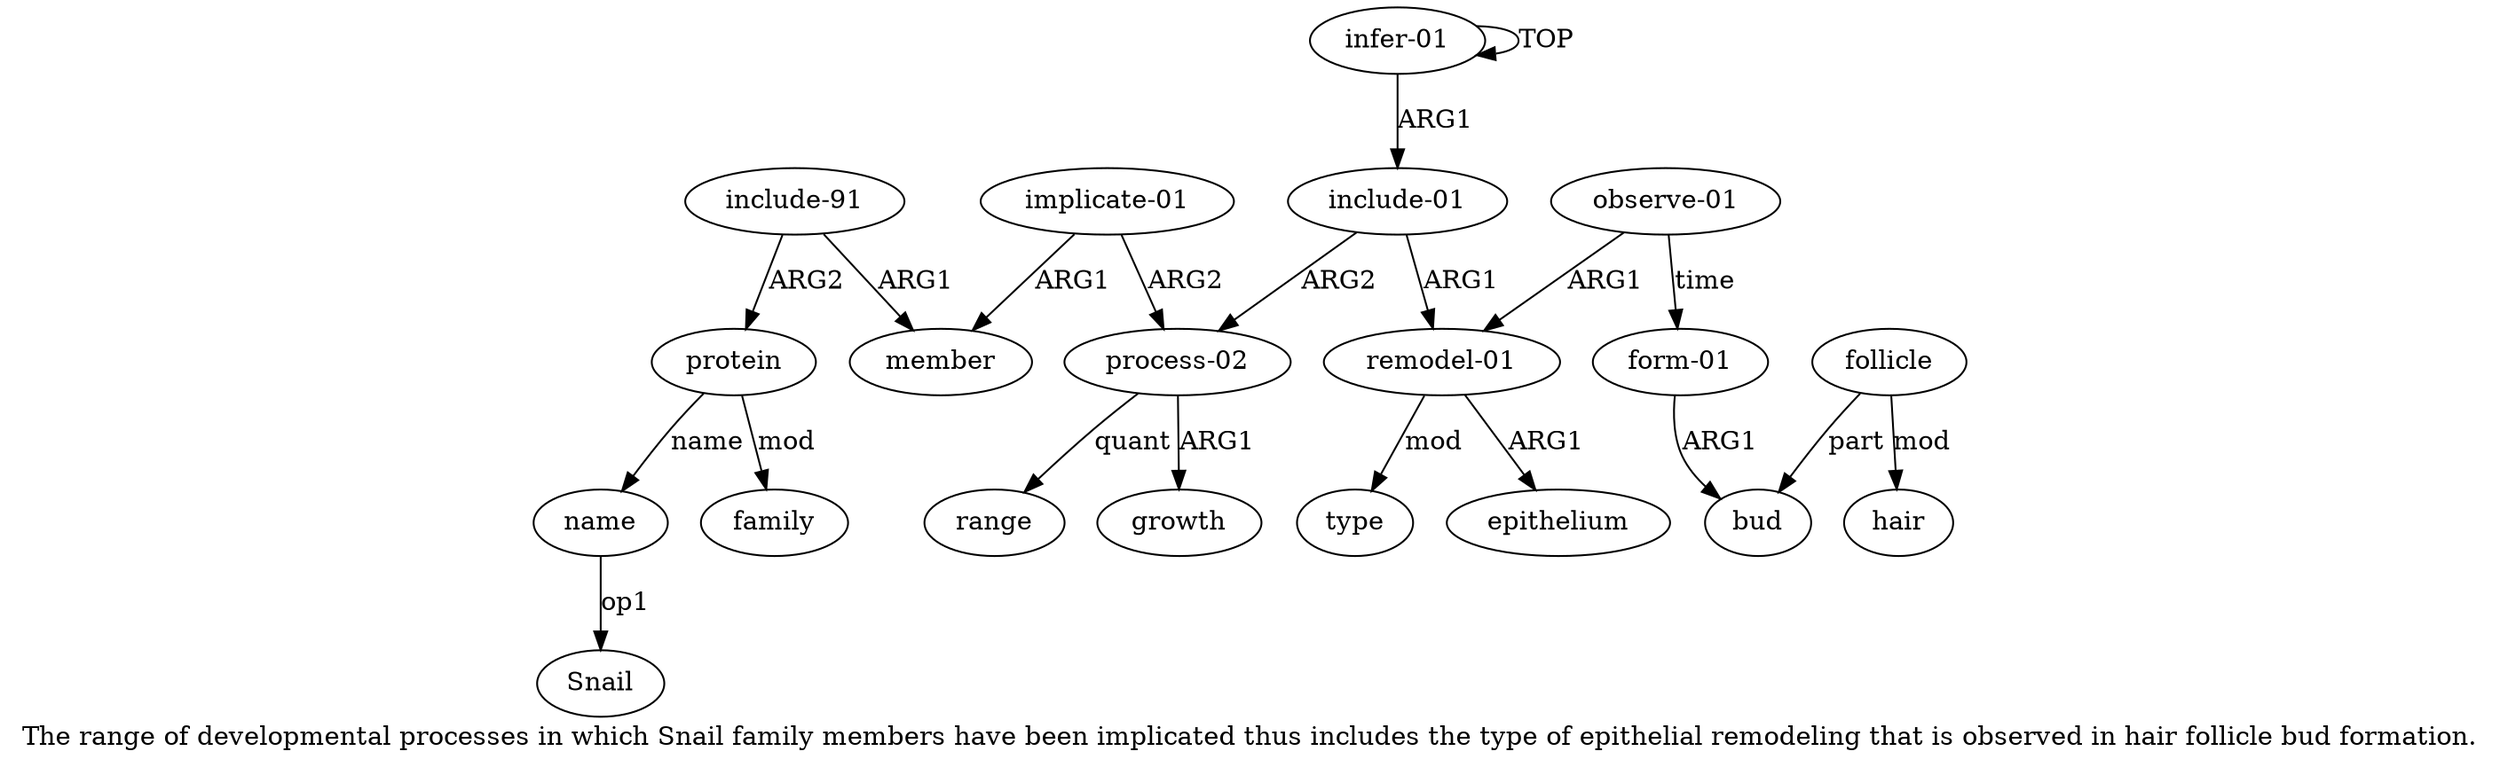 digraph  {
	graph [label="The range of developmental processes in which Snail family members have been implicated thus includes the type of epithelial remodeling \
that is observed in hair follicle bud formation."];
	node [label="\N"];
	a15	 [color=black,
		gold_ind=15,
		gold_label=protein,
		label=protein,
		test_ind=15,
		test_label=protein];
	a17	 [color=black,
		gold_ind=17,
		gold_label=family,
		label=family,
		test_ind=17,
		test_label=family];
	a15 -> a17 [key=0,
	color=black,
	gold_label=mod,
	label=mod,
	test_label=mod];
a16 [color=black,
	gold_ind=16,
	gold_label=name,
	label=name,
	test_ind=16,
	test_label=name];
a15 -> a16 [key=0,
color=black,
gold_label=name,
label=name,
test_label=name];
a14 [color=black,
gold_ind=14,
gold_label="include-91",
label="include-91",
test_ind=14,
test_label="include-91"];
a14 -> a15 [key=0,
color=black,
gold_label=ARG2,
label=ARG2,
test_label=ARG2];
a13 [color=black,
gold_ind=13,
gold_label=member,
label=member,
test_ind=13,
test_label=member];
a14 -> a13 [key=0,
color=black,
gold_label=ARG1,
label=ARG1,
test_label=ARG1];
"a16 Snail" [color=black,
gold_ind=-1,
gold_label=Snail,
label=Snail,
test_ind=-1,
test_label=Snail];
a16 -> "a16 Snail" [key=0,
color=black,
gold_label=op1,
label=op1,
test_label=op1];
a11 [color=black,
gold_ind=11,
gold_label=growth,
label=growth,
test_ind=11,
test_label=growth];
a10 [color=black,
gold_ind=10,
gold_label="process-02",
label="process-02",
test_ind=10,
test_label="process-02"];
a10 -> a11 [key=0,
color=black,
gold_label=ARG1,
label=ARG1,
test_label=ARG1];
a18 [color=black,
gold_ind=18,
gold_label=range,
label=range,
test_ind=18,
test_label=range];
a10 -> a18 [key=0,
color=black,
gold_label=quant,
label=quant,
test_label=quant];
a12 [color=black,
gold_ind=12,
gold_label="implicate-01",
label="implicate-01",
test_ind=12,
test_label="implicate-01"];
a12 -> a10 [key=0,
color=black,
gold_label=ARG2,
label=ARG2,
test_label=ARG2];
a12 -> a13 [key=0,
color=black,
gold_label=ARG1,
label=ARG1,
test_label=ARG1];
a1 [color=black,
gold_ind=1,
gold_label="include-01",
label="include-01",
test_ind=1,
test_label="include-01"];
a1 -> a10 [key=0,
color=black,
gold_label=ARG2,
label=ARG2,
test_label=ARG2];
a2 [color=black,
gold_ind=2,
gold_label="remodel-01",
label="remodel-01",
test_ind=2,
test_label="remodel-01"];
a1 -> a2 [key=0,
color=black,
gold_label=ARG1,
label=ARG1,
test_label=ARG1];
a0 [color=black,
gold_ind=0,
gold_label="infer-01",
label="infer-01",
test_ind=0,
test_label="infer-01"];
a0 -> a1 [key=0,
color=black,
gold_label=ARG1,
label=ARG1,
test_label=ARG1];
a0 -> a0 [key=0,
color=black,
gold_label=TOP,
label=TOP,
test_label=TOP];
a3 [color=black,
gold_ind=3,
gold_label=epithelium,
label=epithelium,
test_ind=3,
test_label=epithelium];
a2 -> a3 [key=0,
color=black,
gold_label=ARG1,
label=ARG1,
test_label=ARG1];
a9 [color=black,
gold_ind=9,
gold_label=type,
label=type,
test_ind=9,
test_label=type];
a2 -> a9 [key=0,
color=black,
gold_label=mod,
label=mod,
test_label=mod];
a5 [color=black,
gold_ind=5,
gold_label="form-01",
label="form-01",
test_ind=5,
test_label="form-01"];
a6 [color=black,
gold_ind=6,
gold_label=bud,
label=bud,
test_ind=6,
test_label=bud];
a5 -> a6 [key=0,
color=black,
gold_label=ARG1,
label=ARG1,
test_label=ARG1];
a4 [color=black,
gold_ind=4,
gold_label="observe-01",
label="observe-01",
test_ind=4,
test_label="observe-01"];
a4 -> a2 [key=0,
color=black,
gold_label=ARG1,
label=ARG1,
test_label=ARG1];
a4 -> a5 [key=0,
color=black,
gold_label=time,
label=time,
test_label=time];
a7 [color=black,
gold_ind=7,
gold_label=follicle,
label=follicle,
test_ind=7,
test_label=follicle];
a7 -> a6 [key=0,
color=black,
gold_label=part,
label=part,
test_label=part];
a8 [color=black,
gold_ind=8,
gold_label=hair,
label=hair,
test_ind=8,
test_label=hair];
a7 -> a8 [key=0,
color=black,
gold_label=mod,
label=mod,
test_label=mod];
}
